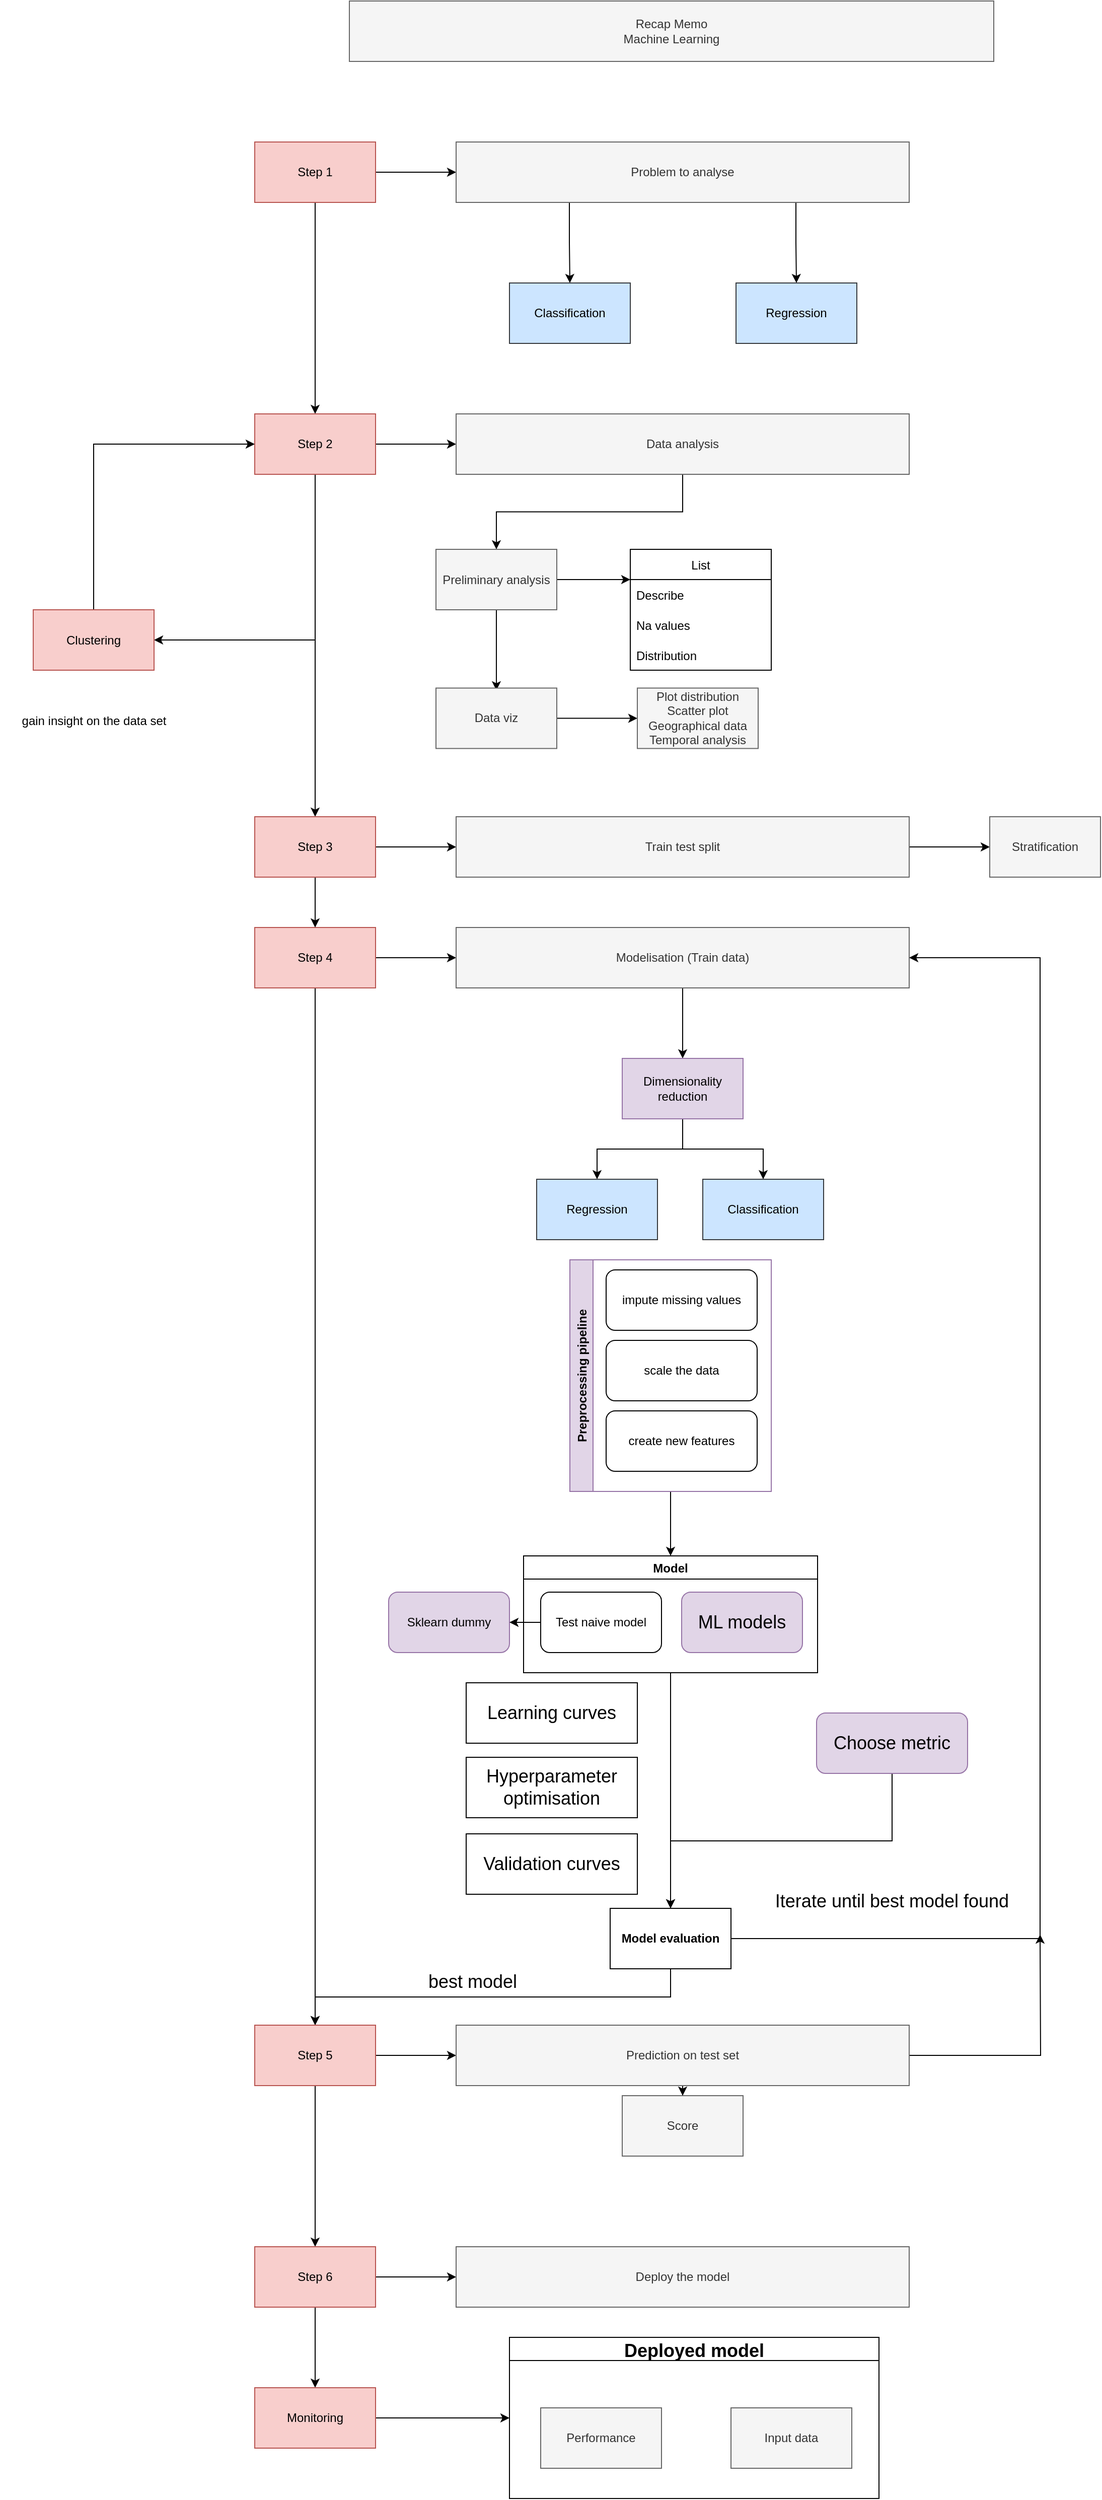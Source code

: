 <mxfile version="19.0.2" type="github">
  <diagram id="t-oJXe_NNOPs2yRI83mc" name="Page-1">
    <mxGraphModel dx="3412" dy="1491" grid="1" gridSize="10" guides="1" tooltips="1" connect="1" arrows="1" fold="1" page="1" pageScale="1" pageWidth="827" pageHeight="1169" math="0" shadow="0">
      <root>
        <mxCell id="0" />
        <mxCell id="1" parent="0" />
        <mxCell id="vTsSiwtrTpE9aTX-kytd-1" value="Recap Memo&lt;br&gt; Machine Learning" style="rounded=0;whiteSpace=wrap;html=1;fillColor=#f5f5f5;strokeColor=#666666;fontColor=#333333;" vertex="1" parent="1">
          <mxGeometry x="94" y="10" width="640" height="60" as="geometry" />
        </mxCell>
        <mxCell id="vTsSiwtrTpE9aTX-kytd-5" value="" style="edgeStyle=orthogonalEdgeStyle;rounded=0;orthogonalLoop=1;jettySize=auto;html=1;" edge="1" parent="1" source="vTsSiwtrTpE9aTX-kytd-3" target="vTsSiwtrTpE9aTX-kytd-4">
          <mxGeometry relative="1" as="geometry" />
        </mxCell>
        <mxCell id="vTsSiwtrTpE9aTX-kytd-25" value="" style="edgeStyle=orthogonalEdgeStyle;rounded=0;orthogonalLoop=1;jettySize=auto;html=1;entryX=0.5;entryY=0;entryDx=0;entryDy=0;" edge="1" parent="1" source="vTsSiwtrTpE9aTX-kytd-3" target="vTsSiwtrTpE9aTX-kytd-12">
          <mxGeometry relative="1" as="geometry">
            <mxPoint x="60" y="290" as="targetPoint" />
          </mxGeometry>
        </mxCell>
        <mxCell id="vTsSiwtrTpE9aTX-kytd-3" value="Step 1 " style="rounded=0;whiteSpace=wrap;html=1;fillColor=#f8cecc;strokeColor=#b85450;" vertex="1" parent="1">
          <mxGeometry y="150" width="120" height="60" as="geometry" />
        </mxCell>
        <mxCell id="vTsSiwtrTpE9aTX-kytd-8" style="edgeStyle=orthogonalEdgeStyle;rounded=0;orthogonalLoop=1;jettySize=auto;html=1;exitX=0.25;exitY=1;exitDx=0;exitDy=0;entryX=0.5;entryY=0;entryDx=0;entryDy=0;" edge="1" parent="1" source="vTsSiwtrTpE9aTX-kytd-4" target="vTsSiwtrTpE9aTX-kytd-9">
          <mxGeometry relative="1" as="geometry">
            <mxPoint x="260" y="290" as="targetPoint" />
          </mxGeometry>
        </mxCell>
        <mxCell id="vTsSiwtrTpE9aTX-kytd-69" style="edgeStyle=orthogonalEdgeStyle;rounded=0;orthogonalLoop=1;jettySize=auto;html=1;exitX=0.75;exitY=1;exitDx=0;exitDy=0;entryX=0.5;entryY=0;entryDx=0;entryDy=0;" edge="1" parent="1" source="vTsSiwtrTpE9aTX-kytd-4" target="vTsSiwtrTpE9aTX-kytd-6">
          <mxGeometry relative="1" as="geometry" />
        </mxCell>
        <mxCell id="vTsSiwtrTpE9aTX-kytd-4" value="Problem to analyse" style="rounded=0;whiteSpace=wrap;html=1;fillColor=#f5f5f5;fontColor=#333333;strokeColor=#666666;" vertex="1" parent="1">
          <mxGeometry x="200" y="150" width="450" height="60" as="geometry" />
        </mxCell>
        <mxCell id="vTsSiwtrTpE9aTX-kytd-6" value="Regression " style="whiteSpace=wrap;html=1;rounded=0;fillColor=#cce5ff;strokeColor=#36393d;" vertex="1" parent="1">
          <mxGeometry x="478" y="290" width="120" height="60" as="geometry" />
        </mxCell>
        <mxCell id="vTsSiwtrTpE9aTX-kytd-9" value="Classification" style="whiteSpace=wrap;html=1;rounded=0;fillColor=#cce5ff;strokeColor=#36393d;" vertex="1" parent="1">
          <mxGeometry x="253" y="290" width="120" height="60" as="geometry" />
        </mxCell>
        <mxCell id="vTsSiwtrTpE9aTX-kytd-26" style="edgeStyle=orthogonalEdgeStyle;rounded=0;orthogonalLoop=1;jettySize=auto;html=1;exitX=0.5;exitY=1;exitDx=0;exitDy=0;entryX=0.5;entryY=0;entryDx=0;entryDy=0;entryPerimeter=0;" edge="1" parent="1" source="vTsSiwtrTpE9aTX-kytd-12" target="vTsSiwtrTpE9aTX-kytd-48">
          <mxGeometry relative="1" as="geometry" />
        </mxCell>
        <mxCell id="vTsSiwtrTpE9aTX-kytd-27" value="" style="edgeStyle=orthogonalEdgeStyle;rounded=0;orthogonalLoop=1;jettySize=auto;html=1;" edge="1" parent="1" source="vTsSiwtrTpE9aTX-kytd-12" target="vTsSiwtrTpE9aTX-kytd-13">
          <mxGeometry relative="1" as="geometry" />
        </mxCell>
        <mxCell id="vTsSiwtrTpE9aTX-kytd-56" style="edgeStyle=orthogonalEdgeStyle;rounded=0;orthogonalLoop=1;jettySize=auto;html=1;exitX=0.5;exitY=1;exitDx=0;exitDy=0;entryX=1;entryY=0.5;entryDx=0;entryDy=0;" edge="1" parent="1" source="vTsSiwtrTpE9aTX-kytd-12" target="vTsSiwtrTpE9aTX-kytd-55">
          <mxGeometry relative="1" as="geometry" />
        </mxCell>
        <mxCell id="vTsSiwtrTpE9aTX-kytd-12" value="Step 2 " style="rounded=0;whiteSpace=wrap;html=1;fillColor=#f8cecc;strokeColor=#b85450;" vertex="1" parent="1">
          <mxGeometry y="420" width="120" height="60" as="geometry" />
        </mxCell>
        <mxCell id="vTsSiwtrTpE9aTX-kytd-15" value="" style="edgeStyle=orthogonalEdgeStyle;rounded=0;orthogonalLoop=1;jettySize=auto;html=1;" edge="1" parent="1" source="vTsSiwtrTpE9aTX-kytd-13" target="vTsSiwtrTpE9aTX-kytd-14">
          <mxGeometry relative="1" as="geometry" />
        </mxCell>
        <mxCell id="vTsSiwtrTpE9aTX-kytd-13" value="&lt;div&gt;Data analysis&lt;br&gt;&lt;/div&gt;" style="rounded=0;whiteSpace=wrap;html=1;fillColor=#f5f5f5;fontColor=#333333;strokeColor=#666666;" vertex="1" parent="1">
          <mxGeometry x="200" y="420" width="450" height="60" as="geometry" />
        </mxCell>
        <mxCell id="vTsSiwtrTpE9aTX-kytd-20" style="edgeStyle=orthogonalEdgeStyle;rounded=0;orthogonalLoop=1;jettySize=auto;html=1;exitX=1;exitY=0.5;exitDx=0;exitDy=0;entryX=0;entryY=0.25;entryDx=0;entryDy=0;" edge="1" parent="1" source="vTsSiwtrTpE9aTX-kytd-14" target="vTsSiwtrTpE9aTX-kytd-16">
          <mxGeometry relative="1" as="geometry" />
        </mxCell>
        <mxCell id="vTsSiwtrTpE9aTX-kytd-22" value="" style="edgeStyle=orthogonalEdgeStyle;rounded=0;orthogonalLoop=1;jettySize=auto;html=1;" edge="1" parent="1" source="vTsSiwtrTpE9aTX-kytd-14">
          <mxGeometry relative="1" as="geometry">
            <mxPoint x="240" y="694.5" as="targetPoint" />
          </mxGeometry>
        </mxCell>
        <mxCell id="vTsSiwtrTpE9aTX-kytd-14" value="Preliminary analysis" style="whiteSpace=wrap;html=1;fillColor=#f5f5f5;strokeColor=#666666;fontColor=#333333;rounded=0;" vertex="1" parent="1">
          <mxGeometry x="180" y="554.5" width="120" height="60" as="geometry" />
        </mxCell>
        <mxCell id="vTsSiwtrTpE9aTX-kytd-16" value="List" style="swimlane;fontStyle=0;childLayout=stackLayout;horizontal=1;startSize=30;horizontalStack=0;resizeParent=1;resizeParentMax=0;resizeLast=0;collapsible=1;marginBottom=0;" vertex="1" parent="1">
          <mxGeometry x="373" y="554.5" width="140" height="120" as="geometry">
            <mxRectangle x="365" y="554.5" width="50" height="30" as="alternateBounds" />
          </mxGeometry>
        </mxCell>
        <mxCell id="vTsSiwtrTpE9aTX-kytd-17" value="Describe" style="text;strokeColor=none;fillColor=none;align=left;verticalAlign=middle;spacingLeft=4;spacingRight=4;overflow=hidden;points=[[0,0.5],[1,0.5]];portConstraint=eastwest;rotatable=0;" vertex="1" parent="vTsSiwtrTpE9aTX-kytd-16">
          <mxGeometry y="30" width="140" height="30" as="geometry" />
        </mxCell>
        <mxCell id="vTsSiwtrTpE9aTX-kytd-18" value="Na values" style="text;strokeColor=none;fillColor=none;align=left;verticalAlign=middle;spacingLeft=4;spacingRight=4;overflow=hidden;points=[[0,0.5],[1,0.5]];portConstraint=eastwest;rotatable=0;" vertex="1" parent="vTsSiwtrTpE9aTX-kytd-16">
          <mxGeometry y="60" width="140" height="30" as="geometry" />
        </mxCell>
        <mxCell id="vTsSiwtrTpE9aTX-kytd-19" value="Distribution" style="text;strokeColor=none;fillColor=none;align=left;verticalAlign=middle;spacingLeft=4;spacingRight=4;overflow=hidden;points=[[0,0.5],[1,0.5]];portConstraint=eastwest;rotatable=0;" vertex="1" parent="vTsSiwtrTpE9aTX-kytd-16">
          <mxGeometry y="90" width="140" height="30" as="geometry" />
        </mxCell>
        <mxCell id="vTsSiwtrTpE9aTX-kytd-29" style="edgeStyle=orthogonalEdgeStyle;rounded=0;orthogonalLoop=1;jettySize=auto;html=1;exitX=1;exitY=0.5;exitDx=0;exitDy=0;entryX=0;entryY=0.5;entryDx=0;entryDy=0;" edge="1" parent="1" source="vTsSiwtrTpE9aTX-kytd-23" target="vTsSiwtrTpE9aTX-kytd-28">
          <mxGeometry relative="1" as="geometry" />
        </mxCell>
        <mxCell id="vTsSiwtrTpE9aTX-kytd-88" style="edgeStyle=orthogonalEdgeStyle;rounded=0;orthogonalLoop=1;jettySize=auto;html=1;exitX=0.5;exitY=1;exitDx=0;exitDy=0;entryX=0.5;entryY=0;entryDx=0;entryDy=0;fontSize=18;" edge="1" parent="1" source="vTsSiwtrTpE9aTX-kytd-23" target="vTsSiwtrTpE9aTX-kytd-86">
          <mxGeometry relative="1" as="geometry" />
        </mxCell>
        <mxCell id="vTsSiwtrTpE9aTX-kytd-23" value="Step 4 " style="rounded=0;whiteSpace=wrap;html=1;fillColor=#f8cecc;strokeColor=#b85450;" vertex="1" parent="1">
          <mxGeometry y="930" width="120" height="60" as="geometry" />
        </mxCell>
        <mxCell id="vTsSiwtrTpE9aTX-kytd-66" style="edgeStyle=orthogonalEdgeStyle;rounded=0;orthogonalLoop=1;jettySize=auto;html=1;exitX=0.5;exitY=1;exitDx=0;exitDy=0;entryX=0.5;entryY=0;entryDx=0;entryDy=0;" edge="1" parent="1" source="vTsSiwtrTpE9aTX-kytd-28" target="vTsSiwtrTpE9aTX-kytd-44">
          <mxGeometry relative="1" as="geometry" />
        </mxCell>
        <mxCell id="vTsSiwtrTpE9aTX-kytd-28" value="Modelisation (Train data)" style="rounded=0;whiteSpace=wrap;html=1;fillColor=#f5f5f5;fontColor=#333333;strokeColor=#666666;" vertex="1" parent="1">
          <mxGeometry x="200" y="930" width="450" height="60" as="geometry" />
        </mxCell>
        <mxCell id="vTsSiwtrTpE9aTX-kytd-31" value="Regression " style="whiteSpace=wrap;html=1;rounded=0;fillColor=#cce5ff;strokeColor=#36393d;" vertex="1" parent="1">
          <mxGeometry x="280" y="1180" width="120" height="60" as="geometry" />
        </mxCell>
        <mxCell id="vTsSiwtrTpE9aTX-kytd-32" value="Classification" style="whiteSpace=wrap;html=1;rounded=0;fillColor=#cce5ff;strokeColor=#36393d;" vertex="1" parent="1">
          <mxGeometry x="445" y="1180" width="120" height="60" as="geometry" />
        </mxCell>
        <mxCell id="vTsSiwtrTpE9aTX-kytd-67" style="edgeStyle=orthogonalEdgeStyle;rounded=0;orthogonalLoop=1;jettySize=auto;html=1;exitX=0.5;exitY=1;exitDx=0;exitDy=0;entryX=0.5;entryY=0;entryDx=0;entryDy=0;" edge="1" parent="1" source="vTsSiwtrTpE9aTX-kytd-44" target="vTsSiwtrTpE9aTX-kytd-31">
          <mxGeometry relative="1" as="geometry" />
        </mxCell>
        <mxCell id="vTsSiwtrTpE9aTX-kytd-68" style="edgeStyle=orthogonalEdgeStyle;rounded=0;orthogonalLoop=1;jettySize=auto;html=1;exitX=0.5;exitY=1;exitDx=0;exitDy=0;entryX=0.5;entryY=0;entryDx=0;entryDy=0;" edge="1" parent="1" source="vTsSiwtrTpE9aTX-kytd-44" target="vTsSiwtrTpE9aTX-kytd-32">
          <mxGeometry relative="1" as="geometry" />
        </mxCell>
        <mxCell id="vTsSiwtrTpE9aTX-kytd-44" value="Dimensionality reduction" style="rounded=0;whiteSpace=wrap;html=1;fillColor=#e1d5e7;strokeColor=#9673a6;" vertex="1" parent="1">
          <mxGeometry x="365" y="1060" width="120" height="60" as="geometry" />
        </mxCell>
        <mxCell id="vTsSiwtrTpE9aTX-kytd-49" style="edgeStyle=orthogonalEdgeStyle;rounded=0;orthogonalLoop=1;jettySize=auto;html=1;exitX=0.5;exitY=1;exitDx=0;exitDy=0;entryX=0.5;entryY=0;entryDx=0;entryDy=0;" edge="1" parent="1" source="vTsSiwtrTpE9aTX-kytd-48" target="vTsSiwtrTpE9aTX-kytd-23">
          <mxGeometry relative="1" as="geometry" />
        </mxCell>
        <mxCell id="vTsSiwtrTpE9aTX-kytd-51" value="" style="edgeStyle=orthogonalEdgeStyle;rounded=0;orthogonalLoop=1;jettySize=auto;html=1;" edge="1" parent="1" source="vTsSiwtrTpE9aTX-kytd-48" target="vTsSiwtrTpE9aTX-kytd-50">
          <mxGeometry relative="1" as="geometry" />
        </mxCell>
        <mxCell id="vTsSiwtrTpE9aTX-kytd-48" value="Step 3 " style="rounded=0;whiteSpace=wrap;html=1;fillColor=#f8cecc;strokeColor=#b85450;" vertex="1" parent="1">
          <mxGeometry y="820" width="120" height="60" as="geometry" />
        </mxCell>
        <mxCell id="vTsSiwtrTpE9aTX-kytd-139" value="" style="edgeStyle=orthogonalEdgeStyle;rounded=0;orthogonalLoop=1;jettySize=auto;html=1;fontSize=18;" edge="1" parent="1" source="vTsSiwtrTpE9aTX-kytd-50" target="vTsSiwtrTpE9aTX-kytd-138">
          <mxGeometry relative="1" as="geometry" />
        </mxCell>
        <mxCell id="vTsSiwtrTpE9aTX-kytd-50" value="Train test split" style="rounded=0;whiteSpace=wrap;html=1;fillColor=#f5f5f5;strokeColor=#666666;fontColor=#333333;" vertex="1" parent="1">
          <mxGeometry x="200" y="820" width="450" height="60" as="geometry" />
        </mxCell>
        <mxCell id="vTsSiwtrTpE9aTX-kytd-57" style="edgeStyle=orthogonalEdgeStyle;rounded=0;orthogonalLoop=1;jettySize=auto;html=1;exitX=0.5;exitY=0;exitDx=0;exitDy=0;entryX=0;entryY=0.5;entryDx=0;entryDy=0;" edge="1" parent="1" source="vTsSiwtrTpE9aTX-kytd-55" target="vTsSiwtrTpE9aTX-kytd-12">
          <mxGeometry relative="1" as="geometry" />
        </mxCell>
        <mxCell id="vTsSiwtrTpE9aTX-kytd-55" value="Clustering" style="rounded=0;whiteSpace=wrap;html=1;fillColor=#f8cecc;strokeColor=#b85450;" vertex="1" parent="1">
          <mxGeometry x="-220" y="614.5" width="120" height="60" as="geometry" />
        </mxCell>
        <mxCell id="vTsSiwtrTpE9aTX-kytd-60" value="&lt;div&gt;gain insight on the data set&lt;/div&gt;" style="text;html=1;strokeColor=none;fillColor=none;align=center;verticalAlign=middle;whiteSpace=wrap;rounded=0;" vertex="1" parent="1">
          <mxGeometry x="-252.5" y="692.25" width="185" height="64.5" as="geometry" />
        </mxCell>
        <mxCell id="vTsSiwtrTpE9aTX-kytd-77" value="" style="edgeStyle=orthogonalEdgeStyle;rounded=0;orthogonalLoop=1;jettySize=auto;html=1;" edge="1" parent="1" source="vTsSiwtrTpE9aTX-kytd-75" target="vTsSiwtrTpE9aTX-kytd-76">
          <mxGeometry relative="1" as="geometry" />
        </mxCell>
        <mxCell id="vTsSiwtrTpE9aTX-kytd-75" value="Data viz" style="whiteSpace=wrap;html=1;fillColor=#f5f5f5;strokeColor=#666666;fontColor=#333333;rounded=0;" vertex="1" parent="1">
          <mxGeometry x="180" y="692.25" width="120" height="60" as="geometry" />
        </mxCell>
        <mxCell id="vTsSiwtrTpE9aTX-kytd-76" value="&lt;div&gt;Plot distribution&lt;/div&gt;&lt;div&gt;Scatter plot&lt;/div&gt;&lt;div&gt;Geographical data&lt;/div&gt;&lt;div&gt;Temporal analysis&lt;br&gt;&lt;/div&gt;" style="whiteSpace=wrap;html=1;fillColor=#f5f5f5;strokeColor=#666666;fontColor=#333333;rounded=0;" vertex="1" parent="1">
          <mxGeometry x="380" y="692.25" width="120" height="60" as="geometry" />
        </mxCell>
        <mxCell id="vTsSiwtrTpE9aTX-kytd-92" style="edgeStyle=orthogonalEdgeStyle;rounded=0;orthogonalLoop=1;jettySize=auto;html=1;exitX=0.5;exitY=1;exitDx=0;exitDy=0;entryX=0.5;entryY=0;entryDx=0;entryDy=0;fontSize=18;" edge="1" parent="1" source="vTsSiwtrTpE9aTX-kytd-78" target="vTsSiwtrTpE9aTX-kytd-80">
          <mxGeometry relative="1" as="geometry" />
        </mxCell>
        <mxCell id="vTsSiwtrTpE9aTX-kytd-78" value="Preprocessing pipeline" style="swimlane;horizontal=0;fillColor=#e1d5e7;strokeColor=#9673a6;" vertex="1" parent="1">
          <mxGeometry x="313" y="1260" width="200" height="230" as="geometry" />
        </mxCell>
        <mxCell id="vTsSiwtrTpE9aTX-kytd-71" value="scale the data" style="rounded=1;whiteSpace=wrap;html=1;" vertex="1" parent="vTsSiwtrTpE9aTX-kytd-78">
          <mxGeometry x="36" y="80" width="150" height="60" as="geometry" />
        </mxCell>
        <mxCell id="vTsSiwtrTpE9aTX-kytd-70" value="impute missing values" style="rounded=1;whiteSpace=wrap;html=1;" vertex="1" parent="vTsSiwtrTpE9aTX-kytd-78">
          <mxGeometry x="36" y="10" width="150" height="60" as="geometry" />
        </mxCell>
        <mxCell id="vTsSiwtrTpE9aTX-kytd-72" value="create new features" style="rounded=1;whiteSpace=wrap;html=1;" vertex="1" parent="vTsSiwtrTpE9aTX-kytd-78">
          <mxGeometry x="36" y="150" width="150" height="60" as="geometry" />
        </mxCell>
        <mxCell id="vTsSiwtrTpE9aTX-kytd-83" value="" style="edgeStyle=orthogonalEdgeStyle;rounded=0;orthogonalLoop=1;jettySize=auto;html=1;" edge="1" parent="1" source="vTsSiwtrTpE9aTX-kytd-80" target="vTsSiwtrTpE9aTX-kytd-82">
          <mxGeometry relative="1" as="geometry" />
        </mxCell>
        <mxCell id="vTsSiwtrTpE9aTX-kytd-80" value="Model" style="swimlane;" vertex="1" parent="1">
          <mxGeometry x="267" y="1554" width="292" height="116" as="geometry" />
        </mxCell>
        <mxCell id="vTsSiwtrTpE9aTX-kytd-39" value="Test naive model" style="rounded=1;whiteSpace=wrap;html=1;" vertex="1" parent="vTsSiwtrTpE9aTX-kytd-80">
          <mxGeometry x="17" y="36" width="120" height="60" as="geometry" />
        </mxCell>
        <mxCell id="vTsSiwtrTpE9aTX-kytd-144" value="ML models" style="rounded=1;whiteSpace=wrap;html=1;fontSize=18;fillColor=#e1d5e7;strokeColor=#9673a6;" vertex="1" parent="vTsSiwtrTpE9aTX-kytd-80">
          <mxGeometry x="157" y="36" width="120" height="60" as="geometry" />
        </mxCell>
        <UserObject label="Sklearn dummy" link="https://scikit-learn.org/stable/modules/classes.html#module-sklearn.dummy" id="vTsSiwtrTpE9aTX-kytd-62">
          <mxCell style="rounded=1;whiteSpace=wrap;html=1;fillColor=#e1d5e7;strokeColor=#9673a6;" vertex="1" parent="1">
            <mxGeometry x="133" y="1590" width="120" height="60" as="geometry" />
          </mxCell>
        </UserObject>
        <mxCell id="vTsSiwtrTpE9aTX-kytd-81" style="edgeStyle=orthogonalEdgeStyle;rounded=0;orthogonalLoop=1;jettySize=auto;html=1;exitX=0;exitY=0.5;exitDx=0;exitDy=0;entryX=1;entryY=0.5;entryDx=0;entryDy=0;" edge="1" parent="1" source="vTsSiwtrTpE9aTX-kytd-39" target="vTsSiwtrTpE9aTX-kytd-62">
          <mxGeometry relative="1" as="geometry" />
        </mxCell>
        <mxCell id="vTsSiwtrTpE9aTX-kytd-84" style="edgeStyle=orthogonalEdgeStyle;rounded=0;orthogonalLoop=1;jettySize=auto;html=1;exitX=1;exitY=0.5;exitDx=0;exitDy=0;entryX=1;entryY=0.5;entryDx=0;entryDy=0;" edge="1" parent="1" source="vTsSiwtrTpE9aTX-kytd-82" target="vTsSiwtrTpE9aTX-kytd-28">
          <mxGeometry relative="1" as="geometry">
            <Array as="points">
              <mxPoint x="780" y="1934" />
              <mxPoint x="780" y="960" />
            </Array>
          </mxGeometry>
        </mxCell>
        <mxCell id="vTsSiwtrTpE9aTX-kytd-96" style="edgeStyle=orthogonalEdgeStyle;rounded=0;orthogonalLoop=1;jettySize=auto;html=1;exitX=0.5;exitY=1;exitDx=0;exitDy=0;entryX=0.5;entryY=0;entryDx=0;entryDy=0;fontSize=18;" edge="1" parent="1" source="vTsSiwtrTpE9aTX-kytd-82" target="vTsSiwtrTpE9aTX-kytd-86">
          <mxGeometry relative="1" as="geometry" />
        </mxCell>
        <mxCell id="vTsSiwtrTpE9aTX-kytd-82" value="Model evaluation " style="whiteSpace=wrap;html=1;fontStyle=1;startSize=23;" vertex="1" parent="1">
          <mxGeometry x="353" y="1904" width="120" height="60" as="geometry" />
        </mxCell>
        <mxCell id="vTsSiwtrTpE9aTX-kytd-85" value="&lt;font style=&quot;font-size: 18px;&quot;&gt;Iterate until best model found&lt;/font&gt;" style="text;html=1;strokeColor=none;fillColor=none;align=center;verticalAlign=middle;whiteSpace=wrap;rounded=0;" vertex="1" parent="1">
          <mxGeometry x="513" y="1870" width="240" height="54" as="geometry" />
        </mxCell>
        <mxCell id="vTsSiwtrTpE9aTX-kytd-89" style="edgeStyle=orthogonalEdgeStyle;rounded=0;orthogonalLoop=1;jettySize=auto;html=1;exitX=1;exitY=0.5;exitDx=0;exitDy=0;fontSize=18;" edge="1" parent="1" source="vTsSiwtrTpE9aTX-kytd-86" target="vTsSiwtrTpE9aTX-kytd-87">
          <mxGeometry relative="1" as="geometry" />
        </mxCell>
        <mxCell id="vTsSiwtrTpE9aTX-kytd-102" value="" style="edgeStyle=orthogonalEdgeStyle;rounded=0;orthogonalLoop=1;jettySize=auto;html=1;fontSize=18;" edge="1" parent="1" source="vTsSiwtrTpE9aTX-kytd-86" target="vTsSiwtrTpE9aTX-kytd-101">
          <mxGeometry relative="1" as="geometry" />
        </mxCell>
        <mxCell id="vTsSiwtrTpE9aTX-kytd-86" value="Step 5 " style="rounded=0;whiteSpace=wrap;html=1;fillColor=#f8cecc;strokeColor=#b85450;" vertex="1" parent="1">
          <mxGeometry y="2020" width="120" height="60" as="geometry" />
        </mxCell>
        <mxCell id="vTsSiwtrTpE9aTX-kytd-98" style="edgeStyle=orthogonalEdgeStyle;rounded=0;orthogonalLoop=1;jettySize=auto;html=1;exitX=1;exitY=0.5;exitDx=0;exitDy=0;fontSize=18;" edge="1" parent="1" source="vTsSiwtrTpE9aTX-kytd-87">
          <mxGeometry relative="1" as="geometry">
            <mxPoint x="780" y="1930" as="targetPoint" />
          </mxGeometry>
        </mxCell>
        <mxCell id="vTsSiwtrTpE9aTX-kytd-107" value="" style="edgeStyle=orthogonalEdgeStyle;rounded=0;orthogonalLoop=1;jettySize=auto;html=1;fontSize=18;" edge="1" parent="1" source="vTsSiwtrTpE9aTX-kytd-87" target="vTsSiwtrTpE9aTX-kytd-106">
          <mxGeometry relative="1" as="geometry" />
        </mxCell>
        <mxCell id="vTsSiwtrTpE9aTX-kytd-87" value="Prediction on test set" style="rounded=0;whiteSpace=wrap;html=1;fillColor=#f5f5f5;fontColor=#333333;strokeColor=#666666;" vertex="1" parent="1">
          <mxGeometry x="200" y="2020" width="450" height="60" as="geometry" />
        </mxCell>
        <mxCell id="vTsSiwtrTpE9aTX-kytd-90" value="Hyperparameter optimisation" style="rounded=0;whiteSpace=wrap;html=1;fontSize=18;" vertex="1" parent="1">
          <mxGeometry x="210" y="1754" width="170" height="60" as="geometry" />
        </mxCell>
        <mxCell id="vTsSiwtrTpE9aTX-kytd-91" value="Learning curves" style="rounded=0;whiteSpace=wrap;html=1;fontSize=18;" vertex="1" parent="1">
          <mxGeometry x="210" y="1680" width="170" height="60" as="geometry" />
        </mxCell>
        <mxCell id="vTsSiwtrTpE9aTX-kytd-93" value="Validation curves" style="rounded=0;whiteSpace=wrap;html=1;fontSize=18;" vertex="1" parent="1">
          <mxGeometry x="210" y="1830" width="170" height="60" as="geometry" />
        </mxCell>
        <mxCell id="vTsSiwtrTpE9aTX-kytd-97" value="&lt;font style=&quot;font-size: 18px;&quot;&gt;&amp;nbsp;best model&lt;br&gt;&lt;/font&gt;" style="text;html=1;strokeColor=none;fillColor=none;align=center;verticalAlign=middle;whiteSpace=wrap;rounded=0;" vertex="1" parent="1">
          <mxGeometry x="94" y="1950" width="240" height="54" as="geometry" />
        </mxCell>
        <mxCell id="vTsSiwtrTpE9aTX-kytd-109" value="" style="edgeStyle=orthogonalEdgeStyle;rounded=0;orthogonalLoop=1;jettySize=auto;html=1;fontSize=18;" edge="1" parent="1" source="vTsSiwtrTpE9aTX-kytd-101">
          <mxGeometry relative="1" as="geometry">
            <mxPoint x="200" y="2270" as="targetPoint" />
          </mxGeometry>
        </mxCell>
        <mxCell id="vTsSiwtrTpE9aTX-kytd-125" value="" style="edgeStyle=orthogonalEdgeStyle;rounded=0;orthogonalLoop=1;jettySize=auto;html=1;fontSize=18;" edge="1" parent="1" source="vTsSiwtrTpE9aTX-kytd-101" target="vTsSiwtrTpE9aTX-kytd-124">
          <mxGeometry relative="1" as="geometry" />
        </mxCell>
        <mxCell id="vTsSiwtrTpE9aTX-kytd-101" value="Step 6 " style="rounded=0;whiteSpace=wrap;html=1;fillColor=#f8cecc;strokeColor=#b85450;" vertex="1" parent="1">
          <mxGeometry y="2240" width="120" height="60" as="geometry" />
        </mxCell>
        <mxCell id="vTsSiwtrTpE9aTX-kytd-106" value="Score" style="whiteSpace=wrap;html=1;fillColor=#f5f5f5;strokeColor=#666666;fontColor=#333333;rounded=0;" vertex="1" parent="1">
          <mxGeometry x="365" y="2090" width="120" height="60" as="geometry" />
        </mxCell>
        <mxCell id="vTsSiwtrTpE9aTX-kytd-110" value="Deploy the model" style="rounded=0;whiteSpace=wrap;html=1;fillColor=#f5f5f5;fontColor=#333333;strokeColor=#666666;" vertex="1" parent="1">
          <mxGeometry x="200" y="2240" width="450" height="60" as="geometry" />
        </mxCell>
        <mxCell id="vTsSiwtrTpE9aTX-kytd-137" style="edgeStyle=orthogonalEdgeStyle;rounded=0;orthogonalLoop=1;jettySize=auto;html=1;exitX=1;exitY=0.5;exitDx=0;exitDy=0;entryX=0;entryY=0.5;entryDx=0;entryDy=0;fontSize=18;" edge="1" parent="1" source="vTsSiwtrTpE9aTX-kytd-124" target="vTsSiwtrTpE9aTX-kytd-136">
          <mxGeometry relative="1" as="geometry" />
        </mxCell>
        <mxCell id="vTsSiwtrTpE9aTX-kytd-124" value="Monitoring" style="rounded=0;whiteSpace=wrap;html=1;fillColor=#f8cecc;strokeColor=#b85450;" vertex="1" parent="1">
          <mxGeometry y="2380" width="120" height="60" as="geometry" />
        </mxCell>
        <mxCell id="vTsSiwtrTpE9aTX-kytd-136" value="Deployed model" style="swimlane;fontSize=18;" vertex="1" parent="1">
          <mxGeometry x="253" y="2330" width="367" height="160" as="geometry" />
        </mxCell>
        <mxCell id="vTsSiwtrTpE9aTX-kytd-116" value="Input data" style="whiteSpace=wrap;html=1;fillColor=#f5f5f5;strokeColor=#666666;fontColor=#333333;rounded=0;" vertex="1" parent="vTsSiwtrTpE9aTX-kytd-136">
          <mxGeometry x="220" y="70" width="120" height="60" as="geometry" />
        </mxCell>
        <mxCell id="vTsSiwtrTpE9aTX-kytd-111" value="Performance " style="whiteSpace=wrap;html=1;fillColor=#f5f5f5;strokeColor=#666666;fontColor=#333333;rounded=0;" vertex="1" parent="vTsSiwtrTpE9aTX-kytd-136">
          <mxGeometry x="31" y="70" width="120" height="60" as="geometry" />
        </mxCell>
        <mxCell id="vTsSiwtrTpE9aTX-kytd-138" value="Stratification" style="rounded=0;whiteSpace=wrap;html=1;fillColor=#f5f5f5;strokeColor=#666666;fontColor=#333333;" vertex="1" parent="1">
          <mxGeometry x="730" y="820" width="110" height="60" as="geometry" />
        </mxCell>
        <mxCell id="vTsSiwtrTpE9aTX-kytd-143" style="edgeStyle=orthogonalEdgeStyle;rounded=0;orthogonalLoop=1;jettySize=auto;html=1;exitX=0.5;exitY=1;exitDx=0;exitDy=0;fontSize=18;" edge="1" parent="1" source="vTsSiwtrTpE9aTX-kytd-141" target="vTsSiwtrTpE9aTX-kytd-82">
          <mxGeometry relative="1" as="geometry" />
        </mxCell>
        <mxCell id="vTsSiwtrTpE9aTX-kytd-141" value="Choose metric" style="rounded=1;whiteSpace=wrap;html=1;fontSize=18;fillColor=#e1d5e7;strokeColor=#9673a6;" vertex="1" parent="1">
          <mxGeometry x="558" y="1710" width="150" height="60" as="geometry" />
        </mxCell>
      </root>
    </mxGraphModel>
  </diagram>
</mxfile>
